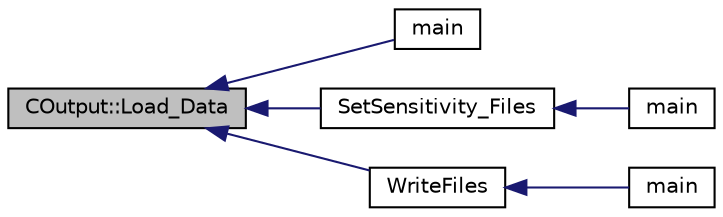digraph "COutput::Load_Data"
{
  edge [fontname="Helvetica",fontsize="10",labelfontname="Helvetica",labelfontsize="10"];
  node [fontname="Helvetica",fontsize="10",shape=record];
  rankdir="LR";
  Node269 [label="COutput::Load_Data",height=0.2,width=0.4,color="black", fillcolor="grey75", style="filled", fontcolor="black"];
  Node269 -> Node270 [dir="back",color="midnightblue",fontsize="10",style="solid",fontname="Helvetica"];
  Node270 [label="main",height=0.2,width=0.4,color="black", fillcolor="white", style="filled",URL="$_s_u2___d_e_f_8cpp.html#a0ddf1224851353fc92bfbff6f499fa97"];
  Node269 -> Node271 [dir="back",color="midnightblue",fontsize="10",style="solid",fontname="Helvetica"];
  Node271 [label="SetSensitivity_Files",height=0.2,width=0.4,color="black", fillcolor="white", style="filled",URL="$_s_u2___d_o_t_8cpp.html#a63d4fd49ad25f4916709545fb847948c",tooltip="Write the sensitivity (including mesh sensitivity) computed with the discrete adjoint method on the s..."];
  Node271 -> Node272 [dir="back",color="midnightblue",fontsize="10",style="solid",fontname="Helvetica"];
  Node272 [label="main",height=0.2,width=0.4,color="black", fillcolor="white", style="filled",URL="$_s_u2___d_o_t_8cpp.html#a0ddf1224851353fc92bfbff6f499fa97"];
  Node269 -> Node273 [dir="back",color="midnightblue",fontsize="10",style="solid",fontname="Helvetica"];
  Node273 [label="WriteFiles",height=0.2,width=0.4,color="black", fillcolor="white", style="filled",URL="$_s_u2___s_o_l_8cpp.html#a43305e0af849b318ce139ccf6a164626"];
  Node273 -> Node274 [dir="back",color="midnightblue",fontsize="10",style="solid",fontname="Helvetica"];
  Node274 [label="main",height=0.2,width=0.4,color="black", fillcolor="white", style="filled",URL="$_s_u2___s_o_l_8cpp.html#a0ddf1224851353fc92bfbff6f499fa97"];
}
